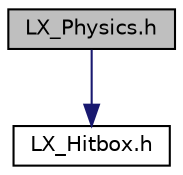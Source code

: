 digraph "LX_Physics.h"
{
  edge [fontname="Helvetica",fontsize="10",labelfontname="Helvetica",labelfontsize="10"];
  node [fontname="Helvetica",fontsize="10",shape=record];
  Node1 [label="LX_Physics.h",height=0.2,width=0.4,color="black", fillcolor="grey75", style="filled" fontcolor="black"];
  Node1 -> Node2 [color="midnightblue",fontsize="10",style="solid",fontname="Helvetica"];
  Node2 [label="LX_Hitbox.h",height=0.2,width=0.4,color="black", fillcolor="white", style="filled",URL="$_l_x___hitbox_8h.html",tooltip="The hitbox library. "];
}
